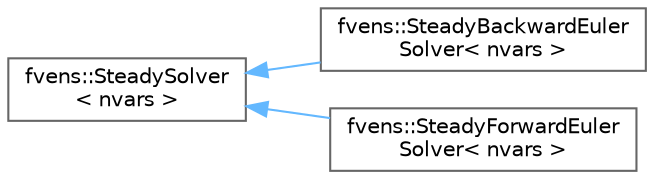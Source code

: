digraph "Graphical Class Hierarchy"
{
 // LATEX_PDF_SIZE
  bgcolor="transparent";
  edge [fontname=Helvetica,fontsize=10,labelfontname=Helvetica,labelfontsize=10];
  node [fontname=Helvetica,fontsize=10,shape=box,height=0.2,width=0.4];
  rankdir="LR";
  Node0 [id="Node000000",label="fvens::SteadySolver\l\< nvars \>",height=0.2,width=0.4,color="grey40", fillcolor="white", style="filled",URL="$classfvens_1_1SteadySolver.html",tooltip="Base class for steady-state simulations in pseudo-time."];
  Node0 -> Node1 [id="edge44_Node000000_Node000001",dir="back",color="steelblue1",style="solid",tooltip=" "];
  Node1 [id="Node000001",label="fvens::SteadyBackwardEuler\lSolver\< nvars \>",height=0.2,width=0.4,color="grey40", fillcolor="white", style="filled",URL="$classfvens_1_1SteadyBackwardEulerSolver.html",tooltip="Implicit pseudo-time iteration to steady state."];
  Node0 -> Node2 [id="edge45_Node000000_Node000002",dir="back",color="steelblue1",style="solid",tooltip=" "];
  Node2 [id="Node000002",label="fvens::SteadyForwardEuler\lSolver\< nvars \>",height=0.2,width=0.4,color="grey40", fillcolor="white", style="filled",URL="$classfvens_1_1SteadyForwardEulerSolver.html",tooltip="A driver class for explicit time-stepping to steady state using forward Euler integration."];
}

